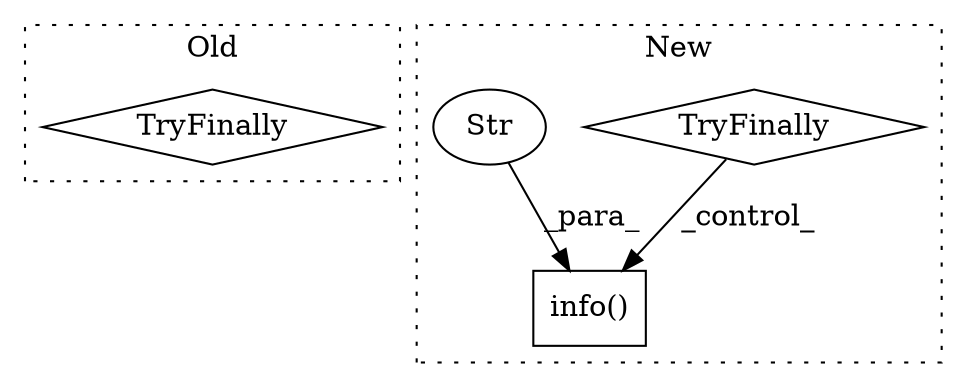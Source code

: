 digraph G {
subgraph cluster0 {
1 [label="TryFinally" a="64" s="2781" l="17" shape="diamond"];
label = "Old";
style="dotted";
}
subgraph cluster1 {
2 [label="info()" a="75" s="3535,3606" l="12,1" shape="box"];
3 [label="TryFinally" a="64" s="3462" l="17" shape="diamond"];
4 [label="Str" a="66" s="3547" l="59" shape="ellipse"];
label = "New";
style="dotted";
}
3 -> 2 [label="_control_"];
4 -> 2 [label="_para_"];
}